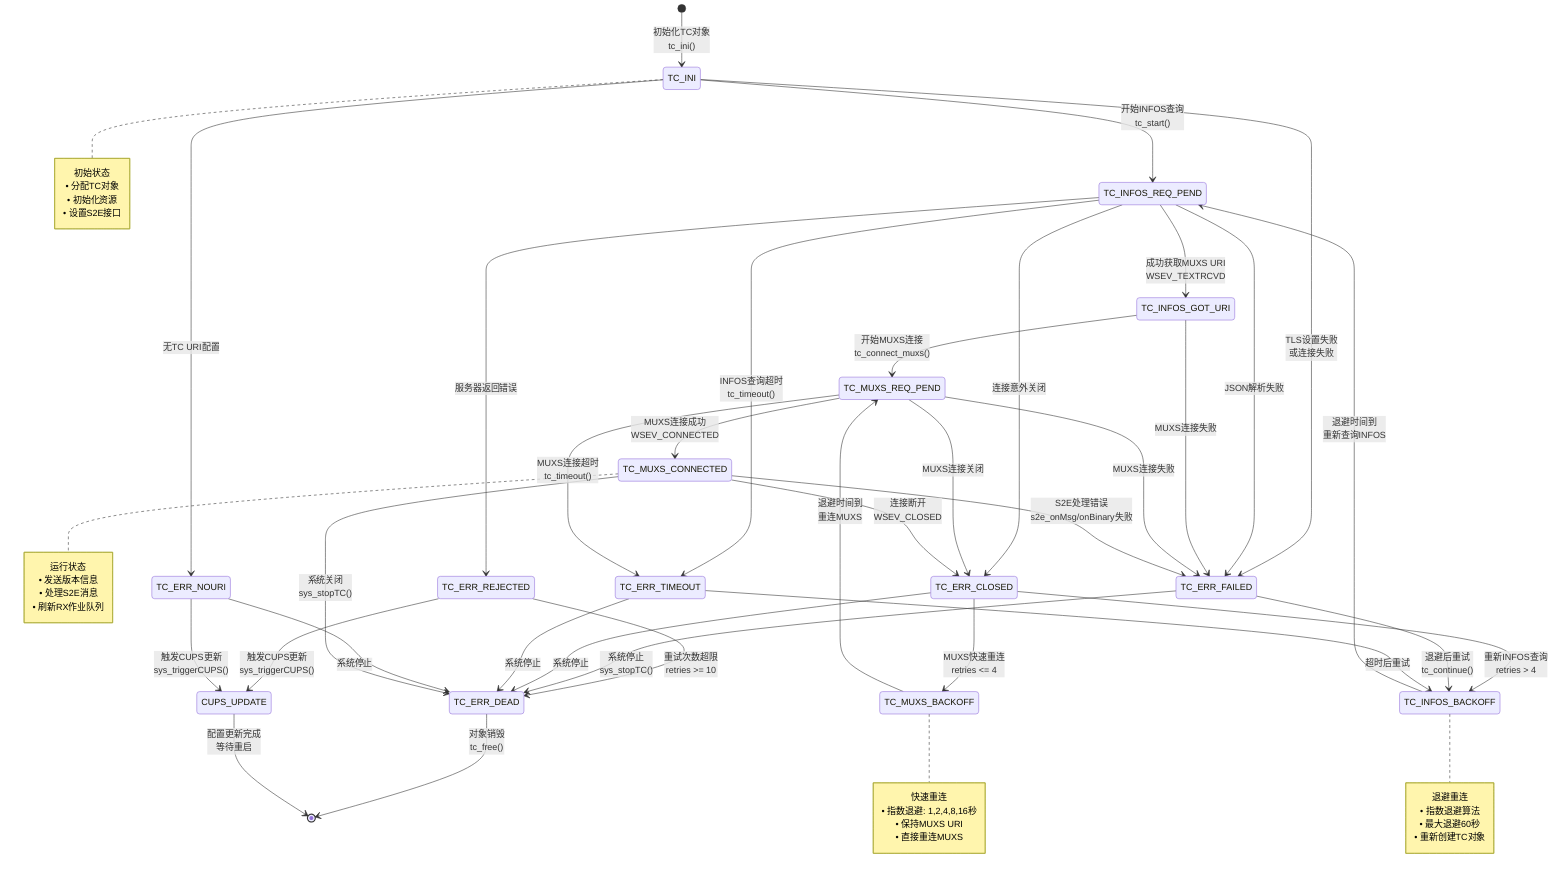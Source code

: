 stateDiagram-v2
    [*] --> TC_INI : 初始化TC对象<br/>tc_ini()
    
    TC_INI --> TC_INFOS_REQ_PEND : 开始INFOS查询<br/>tc_start()
    TC_INI --> TC_ERR_NOURI : 无TC URI配置
    TC_INI --> TC_ERR_FAILED : TLS设置失败<br/>或连接失败
    
    TC_INFOS_REQ_PEND --> TC_INFOS_GOT_URI : 成功获取MUXS URI<br/>WSEV_TEXTRCVD
    TC_INFOS_REQ_PEND --> TC_ERR_TIMEOUT : INFOS查询超时<br/>tc_timeout()
    TC_INFOS_REQ_PEND --> TC_ERR_FAILED : JSON解析失败
    TC_INFOS_REQ_PEND --> TC_ERR_REJECTED : 服务器返回错误
    TC_INFOS_REQ_PEND --> TC_ERR_CLOSED : 连接意外关闭
    
    TC_INFOS_GOT_URI --> TC_MUXS_REQ_PEND : 开始MUXS连接<br/>tc_connect_muxs()
    TC_INFOS_GOT_URI --> TC_ERR_FAILED : MUXS连接失败
    
    TC_MUXS_REQ_PEND --> TC_MUXS_CONNECTED : MUXS连接成功<br/>WSEV_CONNECTED
    TC_MUXS_REQ_PEND --> TC_ERR_TIMEOUT : MUXS连接超时<br/>tc_timeout()
    TC_MUXS_REQ_PEND --> TC_ERR_FAILED : MUXS连接失败
    TC_MUXS_REQ_PEND --> TC_ERR_CLOSED : MUXS连接关闭
    
    TC_MUXS_CONNECTED --> TC_ERR_CLOSED : 连接断开<br/>WSEV_CLOSED
    TC_MUXS_CONNECTED --> TC_ERR_FAILED : S2E处理错误<br/>s2e_onMsg/onBinary失败
    
    %% 退避状态
    TC_INFOS_BACKOFF --> TC_INFOS_REQ_PEND : 退避时间到<br/>重新查询INFOS
    TC_MUXS_BACKOFF --> TC_MUXS_REQ_PEND : 退避时间到<br/>重连MUXS
    
    %% 错误状态的重连逻辑
    TC_ERR_CLOSED --> TC_MUXS_BACKOFF : MUXS快速重连<br/>retries <= 4
    TC_ERR_CLOSED --> TC_INFOS_BACKOFF : 重新INFOS查询<br/>retries > 4
    TC_ERR_FAILED --> TC_INFOS_BACKOFF : 退避后重试<br/>tc_continue()
    TC_ERR_TIMEOUT --> TC_INFOS_BACKOFF : 超时后重试
    
    TC_ERR_REJECTED --> CUPS_UPDATE : 触发CUPS更新<br/>sys_triggerCUPS()
    TC_ERR_NOURI --> CUPS_UPDATE : 触发CUPS更新<br/>sys_triggerCUPS()
    
    %% 终止状态
    TC_ERR_REJECTED --> TC_ERR_DEAD : 重试次数超限<br/>retries >= 10
    TC_ERR_FAILED --> TC_ERR_DEAD : 系统停止<br/>sys_stopTC()
    TC_ERR_CLOSED --> TC_ERR_DEAD : 系统停止
    TC_ERR_TIMEOUT --> TC_ERR_DEAD : 系统停止
    TC_ERR_NOURI --> TC_ERR_DEAD : 系统停止
    
    TC_MUXS_CONNECTED --> TC_ERR_DEAD : 系统关闭<br/>sys_stopTC()
    
    TC_ERR_DEAD --> [*] : 对象销毁<br/>tc_free()
    
    CUPS_UPDATE --> [*] : 配置更新完成<br/>等待重启
    
    %% 状态说明
    note right of TC_INI
        初始状态
        • 分配TC对象
        • 初始化资源
        • 设置S2E接口
    end note
    
    note right of TC_MUXS_CONNECTED
        运行状态
        • 发送版本信息
        • 处理S2E消息
        • 刷新RX作业队列
    end note
    
    note right of TC_INFOS_BACKOFF
        退避重连
        • 指数退避算法
        • 最大退避60秒
        • 重新创建TC对象
    end note
    
    note right of TC_MUXS_BACKOFF
        快速重连
        • 指数退避: 1,2,4,8,16秒
        • 保持MUXS URI
        • 直接重连MUXS
    end note